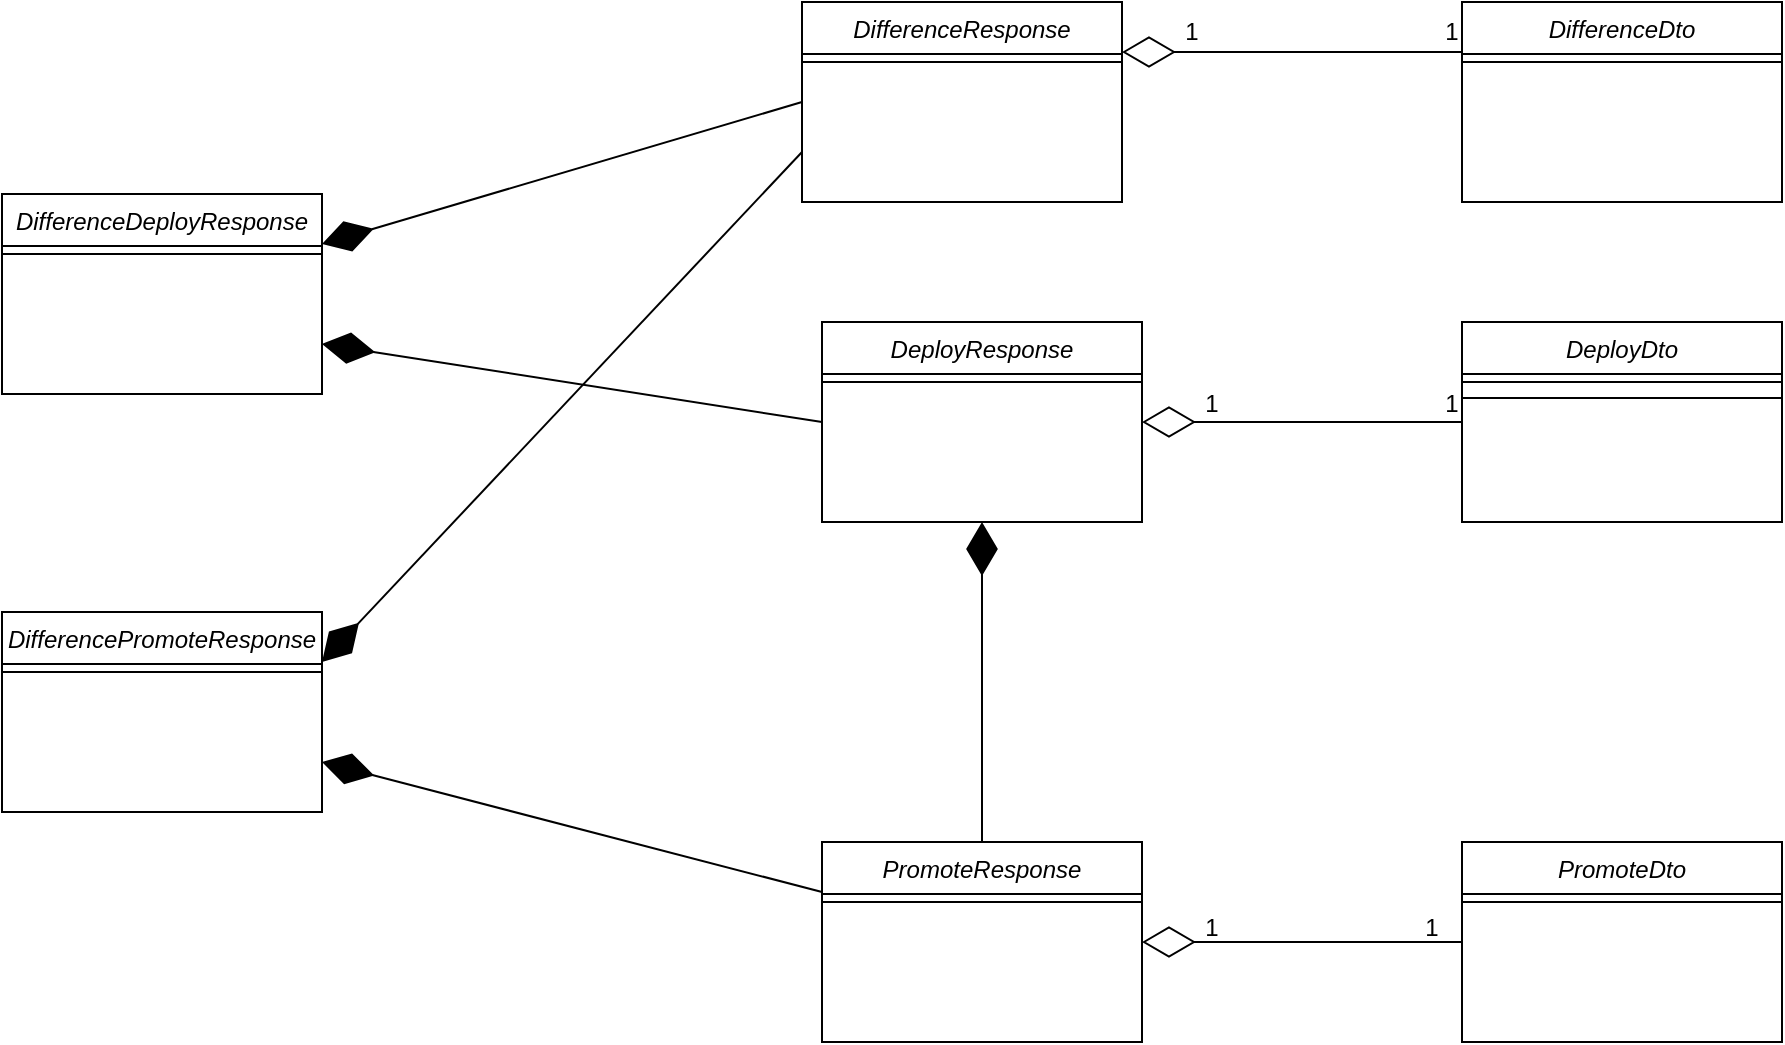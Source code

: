 <mxfile version="20.2.3" type="github">
  <diagram id="C5RBs43oDa-KdzZeNtuy" name="Page-1">
    <mxGraphModel dx="595" dy="762" grid="1" gridSize="10" guides="1" tooltips="1" connect="1" arrows="1" fold="1" page="1" pageScale="1" pageWidth="827" pageHeight="1169" math="0" shadow="0">
      <root>
        <mxCell id="WIyWlLk6GJQsqaUBKTNV-0" />
        <mxCell id="WIyWlLk6GJQsqaUBKTNV-1" parent="WIyWlLk6GJQsqaUBKTNV-0" />
        <mxCell id="Eh7jmUT_ukL4eNcG1-Gs-0" value="DeployResponse" style="swimlane;fontStyle=2;align=center;verticalAlign=top;childLayout=stackLayout;horizontal=1;startSize=26;horizontalStack=0;resizeParent=1;resizeLast=0;collapsible=1;marginBottom=0;rounded=0;shadow=0;strokeWidth=1;" parent="WIyWlLk6GJQsqaUBKTNV-1" vertex="1">
          <mxGeometry x="1270" y="200" width="160" height="100" as="geometry">
            <mxRectangle x="230" y="140" width="160" height="26" as="alternateBounds" />
          </mxGeometry>
        </mxCell>
        <mxCell id="Eh7jmUT_ukL4eNcG1-Gs-1" value="" style="line;html=1;strokeWidth=1;align=left;verticalAlign=middle;spacingTop=-1;spacingLeft=3;spacingRight=3;rotatable=0;labelPosition=right;points=[];portConstraint=eastwest;" parent="Eh7jmUT_ukL4eNcG1-Gs-0" vertex="1">
          <mxGeometry y="26" width="160" height="8" as="geometry" />
        </mxCell>
        <mxCell id="Eh7jmUT_ukL4eNcG1-Gs-2" value="DifferenceResponse" style="swimlane;fontStyle=2;align=center;verticalAlign=top;childLayout=stackLayout;horizontal=1;startSize=26;horizontalStack=0;resizeParent=1;resizeLast=0;collapsible=1;marginBottom=0;rounded=0;shadow=0;strokeWidth=1;" parent="WIyWlLk6GJQsqaUBKTNV-1" vertex="1">
          <mxGeometry x="1260" y="40" width="160" height="100" as="geometry">
            <mxRectangle x="230" y="140" width="160" height="26" as="alternateBounds" />
          </mxGeometry>
        </mxCell>
        <mxCell id="Eh7jmUT_ukL4eNcG1-Gs-3" value="" style="line;html=1;strokeWidth=1;align=left;verticalAlign=middle;spacingTop=-1;spacingLeft=3;spacingRight=3;rotatable=0;labelPosition=right;points=[];portConstraint=eastwest;" parent="Eh7jmUT_ukL4eNcG1-Gs-2" vertex="1">
          <mxGeometry y="26" width="160" height="8" as="geometry" />
        </mxCell>
        <mxCell id="Eh7jmUT_ukL4eNcG1-Gs-6" value="PromoteResponse" style="swimlane;fontStyle=2;align=center;verticalAlign=top;childLayout=stackLayout;horizontal=1;startSize=26;horizontalStack=0;resizeParent=1;resizeLast=0;collapsible=1;marginBottom=0;rounded=0;shadow=0;strokeWidth=1;" parent="WIyWlLk6GJQsqaUBKTNV-1" vertex="1">
          <mxGeometry x="1270" y="460" width="160" height="100" as="geometry">
            <mxRectangle x="230" y="140" width="160" height="26" as="alternateBounds" />
          </mxGeometry>
        </mxCell>
        <mxCell id="Eh7jmUT_ukL4eNcG1-Gs-7" value="" style="line;html=1;strokeWidth=1;align=left;verticalAlign=middle;spacingTop=-1;spacingLeft=3;spacingRight=3;rotatable=0;labelPosition=right;points=[];portConstraint=eastwest;" parent="Eh7jmUT_ukL4eNcG1-Gs-6" vertex="1">
          <mxGeometry y="26" width="160" height="8" as="geometry" />
        </mxCell>
        <mxCell id="Eh7jmUT_ukL4eNcG1-Gs-8" value="DifferenceDeployResponse" style="swimlane;fontStyle=2;align=center;verticalAlign=top;childLayout=stackLayout;horizontal=1;startSize=26;horizontalStack=0;resizeParent=1;resizeLast=0;collapsible=1;marginBottom=0;rounded=0;shadow=0;strokeWidth=1;" parent="WIyWlLk6GJQsqaUBKTNV-1" vertex="1">
          <mxGeometry x="860" y="136" width="160" height="100" as="geometry">
            <mxRectangle x="230" y="140" width="160" height="26" as="alternateBounds" />
          </mxGeometry>
        </mxCell>
        <mxCell id="Eh7jmUT_ukL4eNcG1-Gs-9" value="" style="line;html=1;strokeWidth=1;align=left;verticalAlign=middle;spacingTop=-1;spacingLeft=3;spacingRight=3;rotatable=0;labelPosition=right;points=[];portConstraint=eastwest;" parent="Eh7jmUT_ukL4eNcG1-Gs-8" vertex="1">
          <mxGeometry y="26" width="160" height="8" as="geometry" />
        </mxCell>
        <mxCell id="Eh7jmUT_ukL4eNcG1-Gs-10" value="" style="endArrow=diamondThin;endFill=1;endSize=24;html=1;rounded=0;exitX=0;exitY=0.5;exitDx=0;exitDy=0;entryX=1;entryY=0.25;entryDx=0;entryDy=0;" parent="WIyWlLk6GJQsqaUBKTNV-1" source="Eh7jmUT_ukL4eNcG1-Gs-2" target="Eh7jmUT_ukL4eNcG1-Gs-8" edge="1">
          <mxGeometry width="160" relative="1" as="geometry">
            <mxPoint x="950" y="270" as="sourcePoint" />
            <mxPoint x="1140" y="180" as="targetPoint" />
          </mxGeometry>
        </mxCell>
        <mxCell id="Eh7jmUT_ukL4eNcG1-Gs-11" value="" style="endArrow=diamondThin;endFill=1;endSize=24;html=1;rounded=0;exitX=0;exitY=0.5;exitDx=0;exitDy=0;entryX=1;entryY=0.75;entryDx=0;entryDy=0;" parent="WIyWlLk6GJQsqaUBKTNV-1" source="Eh7jmUT_ukL4eNcG1-Gs-0" target="Eh7jmUT_ukL4eNcG1-Gs-8" edge="1">
          <mxGeometry width="160" relative="1" as="geometry">
            <mxPoint x="1270" y="100" as="sourcePoint" />
            <mxPoint x="1140" y="180" as="targetPoint" />
          </mxGeometry>
        </mxCell>
        <mxCell id="Eh7jmUT_ukL4eNcG1-Gs-12" value="DifferencePromoteResponse" style="swimlane;fontStyle=2;align=center;verticalAlign=top;childLayout=stackLayout;horizontal=1;startSize=26;horizontalStack=0;resizeParent=1;resizeLast=0;collapsible=1;marginBottom=0;rounded=0;shadow=0;strokeWidth=1;" parent="WIyWlLk6GJQsqaUBKTNV-1" vertex="1">
          <mxGeometry x="860" y="345" width="160" height="100" as="geometry">
            <mxRectangle x="230" y="140" width="160" height="26" as="alternateBounds" />
          </mxGeometry>
        </mxCell>
        <mxCell id="Eh7jmUT_ukL4eNcG1-Gs-13" value="" style="line;html=1;strokeWidth=1;align=left;verticalAlign=middle;spacingTop=-1;spacingLeft=3;spacingRight=3;rotatable=0;labelPosition=right;points=[];portConstraint=eastwest;" parent="Eh7jmUT_ukL4eNcG1-Gs-12" vertex="1">
          <mxGeometry y="26" width="160" height="8" as="geometry" />
        </mxCell>
        <mxCell id="Eh7jmUT_ukL4eNcG1-Gs-14" value="" style="endArrow=diamondThin;endFill=1;endSize=24;html=1;rounded=0;entryX=1;entryY=0.25;entryDx=0;entryDy=0;exitX=0;exitY=0.75;exitDx=0;exitDy=0;" parent="WIyWlLk6GJQsqaUBKTNV-1" source="Eh7jmUT_ukL4eNcG1-Gs-2" target="Eh7jmUT_ukL4eNcG1-Gs-12" edge="1">
          <mxGeometry width="160" relative="1" as="geometry">
            <mxPoint x="950" y="270" as="sourcePoint" />
            <mxPoint x="1110" y="270" as="targetPoint" />
          </mxGeometry>
        </mxCell>
        <mxCell id="Eh7jmUT_ukL4eNcG1-Gs-15" value="" style="endArrow=diamondThin;endFill=1;endSize=24;html=1;rounded=0;entryX=1;entryY=0.75;entryDx=0;entryDy=0;exitX=0;exitY=0.25;exitDx=0;exitDy=0;" parent="WIyWlLk6GJQsqaUBKTNV-1" source="Eh7jmUT_ukL4eNcG1-Gs-6" target="Eh7jmUT_ukL4eNcG1-Gs-12" edge="1">
          <mxGeometry width="160" relative="1" as="geometry">
            <mxPoint x="1270" y="125.0" as="sourcePoint" />
            <mxPoint x="1030" y="380.0" as="targetPoint" />
          </mxGeometry>
        </mxCell>
        <mxCell id="Eh7jmUT_ukL4eNcG1-Gs-17" value="" style="endArrow=diamondThin;endFill=1;endSize=24;html=1;rounded=0;entryX=0.5;entryY=1;entryDx=0;entryDy=0;exitX=0.5;exitY=0;exitDx=0;exitDy=0;" parent="WIyWlLk6GJQsqaUBKTNV-1" source="Eh7jmUT_ukL4eNcG1-Gs-6" target="Eh7jmUT_ukL4eNcG1-Gs-0" edge="1">
          <mxGeometry width="160" relative="1" as="geometry">
            <mxPoint x="1270" y="495" as="sourcePoint" />
            <mxPoint x="1030" y="430" as="targetPoint" />
          </mxGeometry>
        </mxCell>
        <mxCell id="Eh7jmUT_ukL4eNcG1-Gs-18" value="DifferenceDto" style="swimlane;fontStyle=2;align=center;verticalAlign=top;childLayout=stackLayout;horizontal=1;startSize=26;horizontalStack=0;resizeParent=1;resizeLast=0;collapsible=1;marginBottom=0;rounded=0;shadow=0;strokeWidth=1;" parent="WIyWlLk6GJQsqaUBKTNV-1" vertex="1">
          <mxGeometry x="1590" y="40" width="160" height="100" as="geometry">
            <mxRectangle x="230" y="140" width="160" height="26" as="alternateBounds" />
          </mxGeometry>
        </mxCell>
        <mxCell id="Eh7jmUT_ukL4eNcG1-Gs-19" value="" style="line;html=1;strokeWidth=1;align=left;verticalAlign=middle;spacingTop=-1;spacingLeft=3;spacingRight=3;rotatable=0;labelPosition=right;points=[];portConstraint=eastwest;" parent="Eh7jmUT_ukL4eNcG1-Gs-18" vertex="1">
          <mxGeometry y="26" width="160" height="8" as="geometry" />
        </mxCell>
        <mxCell id="Eh7jmUT_ukL4eNcG1-Gs-20" value="" style="endArrow=diamondThin;endFill=0;endSize=24;html=1;rounded=0;entryX=1;entryY=0.25;entryDx=0;entryDy=0;exitX=0;exitY=0.25;exitDx=0;exitDy=0;" parent="WIyWlLk6GJQsqaUBKTNV-1" source="Eh7jmUT_ukL4eNcG1-Gs-18" target="Eh7jmUT_ukL4eNcG1-Gs-2" edge="1">
          <mxGeometry width="160" relative="1" as="geometry">
            <mxPoint x="1420" y="250" as="sourcePoint" />
            <mxPoint x="1580" y="250" as="targetPoint" />
          </mxGeometry>
        </mxCell>
        <mxCell id="Eh7jmUT_ukL4eNcG1-Gs-21" value="DeployDto" style="swimlane;fontStyle=2;align=center;verticalAlign=top;childLayout=stackLayout;horizontal=1;startSize=26;horizontalStack=0;resizeParent=1;resizeLast=0;collapsible=1;marginBottom=0;rounded=0;shadow=0;strokeWidth=1;" parent="WIyWlLk6GJQsqaUBKTNV-1" vertex="1">
          <mxGeometry x="1590" y="200" width="160" height="100" as="geometry">
            <mxRectangle x="230" y="140" width="160" height="26" as="alternateBounds" />
          </mxGeometry>
        </mxCell>
        <mxCell id="Eh7jmUT_ukL4eNcG1-Gs-35" value="" style="line;html=1;strokeWidth=1;align=left;verticalAlign=middle;spacingTop=-1;spacingLeft=3;spacingRight=3;rotatable=0;labelPosition=right;points=[];portConstraint=eastwest;" parent="Eh7jmUT_ukL4eNcG1-Gs-21" vertex="1">
          <mxGeometry y="26" width="160" height="8" as="geometry" />
        </mxCell>
        <mxCell id="Eh7jmUT_ukL4eNcG1-Gs-22" value="" style="line;html=1;strokeWidth=1;align=left;verticalAlign=middle;spacingTop=-1;spacingLeft=3;spacingRight=3;rotatable=0;labelPosition=right;points=[];portConstraint=eastwest;" parent="Eh7jmUT_ukL4eNcG1-Gs-21" vertex="1">
          <mxGeometry y="34" width="160" height="8" as="geometry" />
        </mxCell>
        <mxCell id="Eh7jmUT_ukL4eNcG1-Gs-23" value="PromoteDto" style="swimlane;fontStyle=2;align=center;verticalAlign=top;childLayout=stackLayout;horizontal=1;startSize=26;horizontalStack=0;resizeParent=1;resizeLast=0;collapsible=1;marginBottom=0;rounded=0;shadow=0;strokeWidth=1;" parent="WIyWlLk6GJQsqaUBKTNV-1" vertex="1">
          <mxGeometry x="1590" y="460" width="160" height="100" as="geometry">
            <mxRectangle x="230" y="140" width="160" height="26" as="alternateBounds" />
          </mxGeometry>
        </mxCell>
        <mxCell id="Eh7jmUT_ukL4eNcG1-Gs-24" value="" style="line;html=1;strokeWidth=1;align=left;verticalAlign=middle;spacingTop=-1;spacingLeft=3;spacingRight=3;rotatable=0;labelPosition=right;points=[];portConstraint=eastwest;" parent="Eh7jmUT_ukL4eNcG1-Gs-23" vertex="1">
          <mxGeometry y="26" width="160" height="8" as="geometry" />
        </mxCell>
        <mxCell id="Eh7jmUT_ukL4eNcG1-Gs-25" value="" style="endArrow=diamondThin;endFill=0;endSize=24;html=1;rounded=0;entryX=1;entryY=0.5;entryDx=0;entryDy=0;exitX=0;exitY=0.5;exitDx=0;exitDy=0;" parent="WIyWlLk6GJQsqaUBKTNV-1" source="Eh7jmUT_ukL4eNcG1-Gs-21" target="Eh7jmUT_ukL4eNcG1-Gs-0" edge="1">
          <mxGeometry width="160" relative="1" as="geometry">
            <mxPoint x="1590" y="285.5" as="sourcePoint" />
            <mxPoint x="1420" y="285.5" as="targetPoint" />
          </mxGeometry>
        </mxCell>
        <mxCell id="Eh7jmUT_ukL4eNcG1-Gs-26" value="" style="endArrow=diamondThin;endFill=0;endSize=24;html=1;rounded=0;entryX=1;entryY=0.5;entryDx=0;entryDy=0;exitX=0;exitY=0.5;exitDx=0;exitDy=0;" parent="WIyWlLk6GJQsqaUBKTNV-1" source="Eh7jmUT_ukL4eNcG1-Gs-23" target="Eh7jmUT_ukL4eNcG1-Gs-6" edge="1">
          <mxGeometry width="160" relative="1" as="geometry">
            <mxPoint x="1590" y="497" as="sourcePoint" />
            <mxPoint x="1430" y="497" as="targetPoint" />
          </mxGeometry>
        </mxCell>
        <mxCell id="Eh7jmUT_ukL4eNcG1-Gs-39" value="1" style="text;html=1;strokeColor=none;fillColor=none;align=center;verticalAlign=middle;whiteSpace=wrap;rounded=0;" parent="WIyWlLk6GJQsqaUBKTNV-1" vertex="1">
          <mxGeometry x="1580" y="236" width="10" height="10" as="geometry" />
        </mxCell>
        <mxCell id="Eh7jmUT_ukL4eNcG1-Gs-40" value="1" style="text;html=1;strokeColor=none;fillColor=none;align=center;verticalAlign=middle;whiteSpace=wrap;rounded=0;" parent="WIyWlLk6GJQsqaUBKTNV-1" vertex="1">
          <mxGeometry x="1460" y="236" width="10" height="10" as="geometry" />
        </mxCell>
        <mxCell id="Eh7jmUT_ukL4eNcG1-Gs-41" value="1" style="text;html=1;strokeColor=none;fillColor=none;align=center;verticalAlign=middle;whiteSpace=wrap;rounded=0;" parent="WIyWlLk6GJQsqaUBKTNV-1" vertex="1">
          <mxGeometry x="1580" y="50" width="10" height="10" as="geometry" />
        </mxCell>
        <mxCell id="Eh7jmUT_ukL4eNcG1-Gs-43" value="1" style="text;html=1;strokeColor=none;fillColor=none;align=center;verticalAlign=middle;whiteSpace=wrap;rounded=0;" parent="WIyWlLk6GJQsqaUBKTNV-1" vertex="1">
          <mxGeometry x="1450" y="50" width="10" height="10" as="geometry" />
        </mxCell>
        <mxCell id="Eh7jmUT_ukL4eNcG1-Gs-44" value="1" style="text;html=1;strokeColor=none;fillColor=none;align=center;verticalAlign=middle;whiteSpace=wrap;rounded=0;" parent="WIyWlLk6GJQsqaUBKTNV-1" vertex="1">
          <mxGeometry x="1460" y="498" width="10" height="10" as="geometry" />
        </mxCell>
        <mxCell id="Eh7jmUT_ukL4eNcG1-Gs-45" value="1" style="text;html=1;strokeColor=none;fillColor=none;align=center;verticalAlign=middle;whiteSpace=wrap;rounded=0;" parent="WIyWlLk6GJQsqaUBKTNV-1" vertex="1">
          <mxGeometry x="1570" y="498" width="10" height="10" as="geometry" />
        </mxCell>
      </root>
    </mxGraphModel>
  </diagram>
</mxfile>

